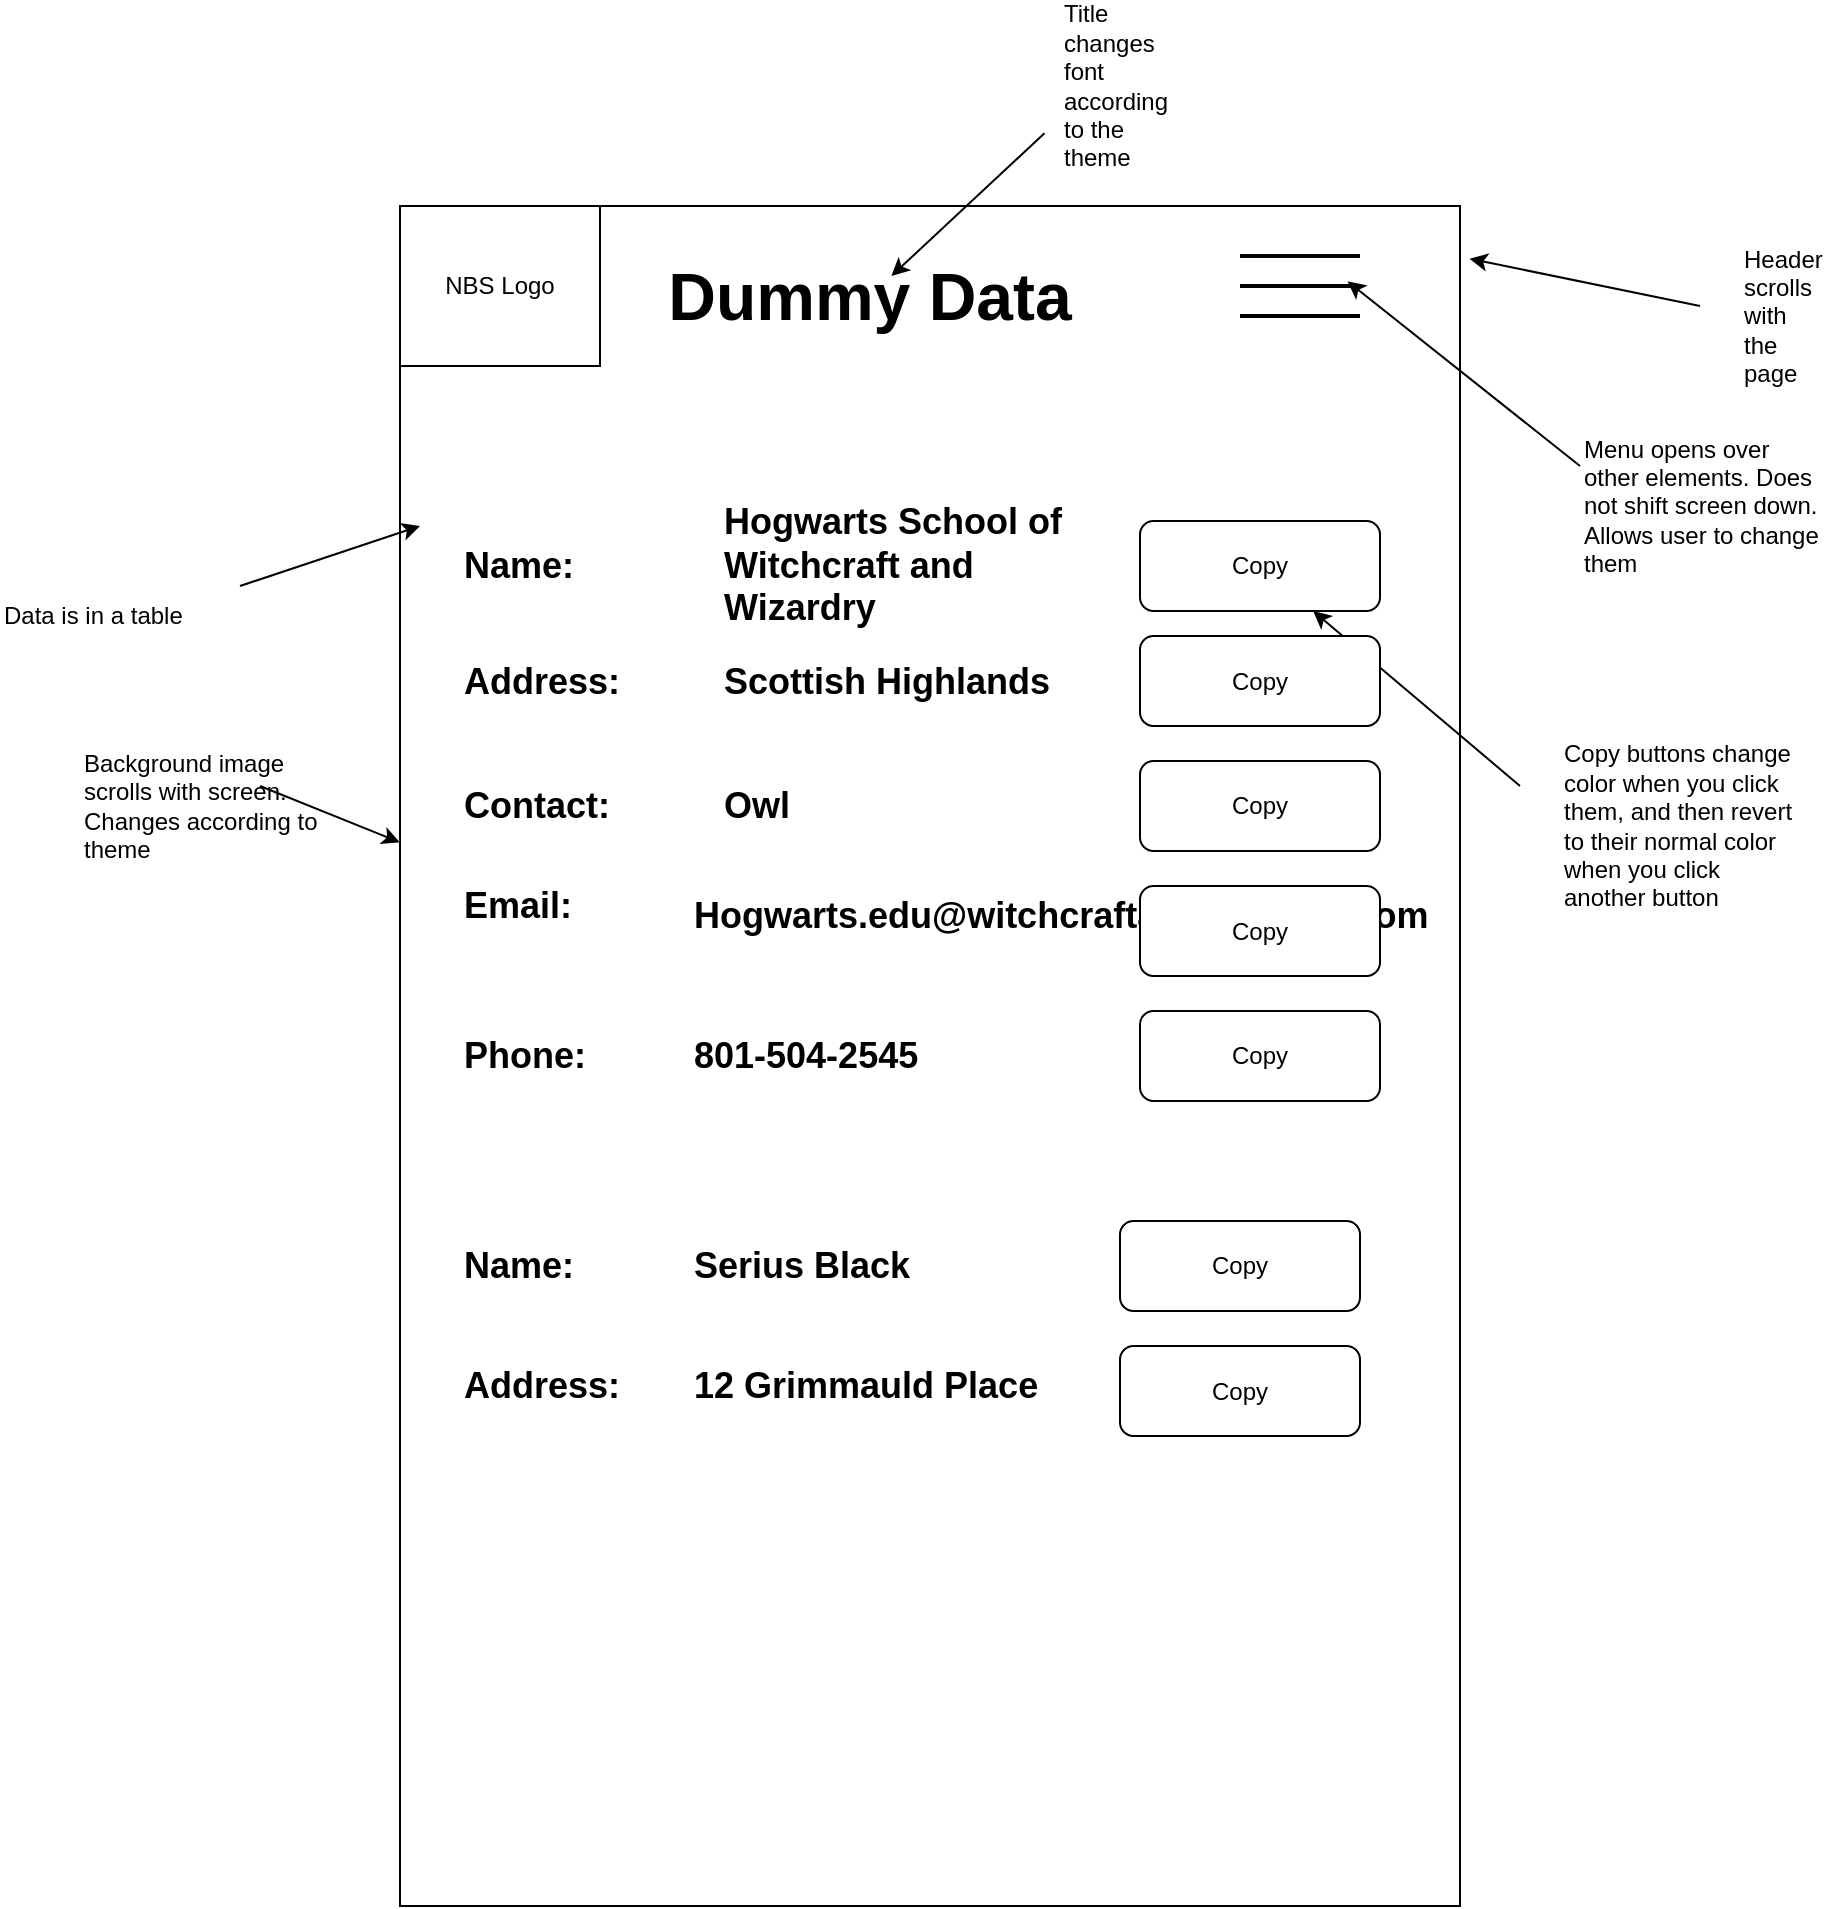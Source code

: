 <mxfile version="15.2.9" type="device"><diagram id="vORQ3rp03dANh9VDZgmN" name="Mobile"><mxGraphModel dx="1570" dy="2176" grid="1" gridSize="10" guides="1" tooltips="1" connect="1" arrows="1" fold="1" page="1" pageScale="1" pageWidth="850" pageHeight="1100" math="0" shadow="0"><root><mxCell id="0"/><mxCell id="1" parent="0"/><mxCell id="X9KxVY02DDAx6lTlEfuN-4" value="" style="rounded=0;whiteSpace=wrap;html=1;" vertex="1" parent="1"><mxGeometry x="160" y="90" width="530" height="850" as="geometry"/></mxCell><mxCell id="X9KxVY02DDAx6lTlEfuN-6" value="NBS Logo" style="rounded=0;whiteSpace=wrap;html=1;" vertex="1" parent="1"><mxGeometry x="160" y="90" width="100" height="80" as="geometry"/></mxCell><mxCell id="X9KxVY02DDAx6lTlEfuN-7" value="&lt;h1&gt;&lt;font style=&quot;font-size: 33px&quot;&gt;Dummy Data&lt;/font&gt;&lt;/h1&gt;" style="text;html=1;strokeColor=none;fillColor=none;align=center;verticalAlign=middle;whiteSpace=wrap;rounded=0;" vertex="1" parent="1"><mxGeometry x="280" y="125" width="230" height="20" as="geometry"/></mxCell><mxCell id="X9KxVY02DDAx6lTlEfuN-8" value="" style="line;strokeWidth=2;html=1;" vertex="1" parent="1"><mxGeometry x="580" y="110" width="60" height="10" as="geometry"/></mxCell><mxCell id="X9KxVY02DDAx6lTlEfuN-9" value="" style="line;strokeWidth=2;html=1;" vertex="1" parent="1"><mxGeometry x="580" y="125" width="60" height="10" as="geometry"/></mxCell><mxCell id="X9KxVY02DDAx6lTlEfuN-10" value="" style="line;strokeWidth=2;html=1;" vertex="1" parent="1"><mxGeometry x="580" y="140" width="60" height="10" as="geometry"/></mxCell><mxCell id="X9KxVY02DDAx6lTlEfuN-11" value="" style="endArrow=classic;html=1;entryX=1.009;entryY=0.031;entryDx=0;entryDy=0;entryPerimeter=0;" edge="1" parent="1" target="X9KxVY02DDAx6lTlEfuN-4"><mxGeometry width="50" height="50" relative="1" as="geometry"><mxPoint x="810" y="140" as="sourcePoint"/><mxPoint x="860" y="90" as="targetPoint"/></mxGeometry></mxCell><mxCell id="X9KxVY02DDAx6lTlEfuN-12" value="Header scrolls with the page" style="text;html=1;strokeColor=none;fillColor=none;align=left;verticalAlign=middle;whiteSpace=wrap;rounded=0;" vertex="1" parent="1"><mxGeometry x="830" y="135" width="40" height="20" as="geometry"/></mxCell><mxCell id="X9KxVY02DDAx6lTlEfuN-13" value="Title changes font according to the theme" style="text;html=1;strokeColor=none;fillColor=none;align=left;verticalAlign=middle;whiteSpace=wrap;rounded=0;" vertex="1" parent="1"><mxGeometry x="490" y="20" width="40" height="20" as="geometry"/></mxCell><mxCell id="X9KxVY02DDAx6lTlEfuN-14" value="" style="endArrow=classic;html=1;" edge="1" parent="1" target="X9KxVY02DDAx6lTlEfuN-7"><mxGeometry width="50" height="50" relative="1" as="geometry"><mxPoint x="482.23" y="53.65" as="sourcePoint"/><mxPoint x="367" y="30.0" as="targetPoint"/></mxGeometry></mxCell><mxCell id="X9KxVY02DDAx6lTlEfuN-15" value="Menu opens over other elements. Does not shift screen down. Allows user to change them" style="text;html=1;strokeColor=none;fillColor=none;align=left;verticalAlign=middle;whiteSpace=wrap;rounded=0;" vertex="1" parent="1"><mxGeometry x="750" y="230" width="120" height="20" as="geometry"/></mxCell><mxCell id="X9KxVY02DDAx6lTlEfuN-16" value="" style="endArrow=classic;html=1;entryX=0.896;entryY=0.268;entryDx=0;entryDy=0;entryPerimeter=0;" edge="1" parent="1" target="X9KxVY02DDAx6lTlEfuN-9"><mxGeometry width="50" height="50" relative="1" as="geometry"><mxPoint x="750" y="220" as="sourcePoint"/><mxPoint x="760" y="160" as="targetPoint"/></mxGeometry></mxCell><mxCell id="X9KxVY02DDAx6lTlEfuN-21" value="&lt;h2&gt;Hogwarts School of Witchcraft and Wizardry&lt;/h2&gt;" style="text;html=1;strokeColor=none;fillColor=none;align=left;verticalAlign=middle;whiteSpace=wrap;rounded=0;" vertex="1" parent="1"><mxGeometry x="320" y="260" width="190" height="20" as="geometry"/></mxCell><mxCell id="X9KxVY02DDAx6lTlEfuN-22" value="Background image scrolls with screen. Changes according to theme" style="text;html=1;strokeColor=none;fillColor=none;align=left;verticalAlign=middle;whiteSpace=wrap;rounded=0;" vertex="1" parent="1"><mxGeometry y="380" width="120" height="20" as="geometry"/></mxCell><mxCell id="X9KxVY02DDAx6lTlEfuN-23" value="" style="endArrow=classic;html=1;exitX=0.75;exitY=0;exitDx=0;exitDy=0;" edge="1" parent="1" source="X9KxVY02DDAx6lTlEfuN-22" target="X9KxVY02DDAx6lTlEfuN-4"><mxGeometry width="50" height="50" relative="1" as="geometry"><mxPoint x="136.24" y="362.32" as="sourcePoint"/><mxPoint x="20.0" y="270.0" as="targetPoint"/></mxGeometry></mxCell><mxCell id="X9KxVY02DDAx6lTlEfuN-24" value="Copy" style="rounded=1;whiteSpace=wrap;html=1;" vertex="1" parent="1"><mxGeometry x="530" y="247.5" width="120" height="45" as="geometry"/></mxCell><mxCell id="X9KxVY02DDAx6lTlEfuN-25" value="" style="endArrow=classic;html=1;" edge="1" parent="1" target="X9KxVY02DDAx6lTlEfuN-24"><mxGeometry width="50" height="50" relative="1" as="geometry"><mxPoint x="720" y="380" as="sourcePoint"/><mxPoint x="770" y="330" as="targetPoint"/></mxGeometry></mxCell><mxCell id="X9KxVY02DDAx6lTlEfuN-26" value="Copy buttons change color when you click them, and then revert to their normal color when you click another button" style="text;html=1;strokeColor=none;fillColor=none;align=left;verticalAlign=middle;whiteSpace=wrap;rounded=0;" vertex="1" parent="1"><mxGeometry x="740" y="390" width="120" height="20" as="geometry"/></mxCell><mxCell id="X9KxVY02DDAx6lTlEfuN-54" value="&lt;h2&gt;Name:&lt;/h2&gt;" style="text;html=1;strokeColor=none;fillColor=none;align=left;verticalAlign=middle;whiteSpace=wrap;rounded=0;" vertex="1" parent="1"><mxGeometry x="190" y="260" width="70" height="20" as="geometry"/></mxCell><mxCell id="X9KxVY02DDAx6lTlEfuN-55" value="&lt;h2&gt;Address:&lt;/h2&gt;" style="text;html=1;strokeColor=none;fillColor=none;align=left;verticalAlign=middle;whiteSpace=wrap;rounded=0;" vertex="1" parent="1"><mxGeometry x="190" y="317.5" width="70" height="20" as="geometry"/></mxCell><mxCell id="X9KxVY02DDAx6lTlEfuN-57" value="&lt;h2&gt;Scottish Highlands&lt;/h2&gt;" style="text;html=1;strokeColor=none;fillColor=none;align=left;verticalAlign=middle;whiteSpace=wrap;rounded=0;" vertex="1" parent="1"><mxGeometry x="320" y="317.5" width="190" height="20" as="geometry"/></mxCell><mxCell id="X9KxVY02DDAx6lTlEfuN-58" value="Copy" style="rounded=1;whiteSpace=wrap;html=1;" vertex="1" parent="1"><mxGeometry x="530" y="305" width="120" height="45" as="geometry"/></mxCell><mxCell id="X9KxVY02DDAx6lTlEfuN-59" value="&lt;h2&gt;Contact:&lt;/h2&gt;" style="text;html=1;strokeColor=none;fillColor=none;align=left;verticalAlign=middle;whiteSpace=wrap;rounded=0;" vertex="1" parent="1"><mxGeometry x="190" y="380" width="70" height="20" as="geometry"/></mxCell><mxCell id="X9KxVY02DDAx6lTlEfuN-60" value="&lt;h2&gt;Owl&lt;/h2&gt;" style="text;html=1;strokeColor=none;fillColor=none;align=left;verticalAlign=middle;whiteSpace=wrap;rounded=0;" vertex="1" parent="1"><mxGeometry x="320" y="380" width="190" height="20" as="geometry"/></mxCell><mxCell id="X9KxVY02DDAx6lTlEfuN-62" value="Copy" style="rounded=1;whiteSpace=wrap;html=1;" vertex="1" parent="1"><mxGeometry x="530" y="367.5" width="120" height="45" as="geometry"/></mxCell><mxCell id="X9KxVY02DDAx6lTlEfuN-63" value="&lt;h2&gt;Email:&lt;/h2&gt;" style="text;html=1;strokeColor=none;fillColor=none;align=left;verticalAlign=middle;whiteSpace=wrap;rounded=0;" vertex="1" parent="1"><mxGeometry x="190" y="430" width="70" height="20" as="geometry"/></mxCell><mxCell id="X9KxVY02DDAx6lTlEfuN-65" value="&lt;h2&gt;Hogwarts.edu@witchcraftandwizardry.com&lt;/h2&gt;" style="text;html=1;strokeColor=none;fillColor=none;align=left;verticalAlign=middle;whiteSpace=wrap;rounded=0;" vertex="1" parent="1"><mxGeometry x="305" y="410" width="120" height="70" as="geometry"/></mxCell><mxCell id="X9KxVY02DDAx6lTlEfuN-67" value="Copy" style="rounded=1;whiteSpace=wrap;html=1;" vertex="1" parent="1"><mxGeometry x="530" y="430" width="120" height="45" as="geometry"/></mxCell><mxCell id="X9KxVY02DDAx6lTlEfuN-68" value="" style="endArrow=classic;html=1;" edge="1" parent="1"><mxGeometry width="50" height="50" relative="1" as="geometry"><mxPoint x="80" y="280" as="sourcePoint"/><mxPoint x="170" y="250" as="targetPoint"/></mxGeometry></mxCell><mxCell id="X9KxVY02DDAx6lTlEfuN-69" value="Data is in a table" style="text;html=1;strokeColor=none;fillColor=none;align=left;verticalAlign=middle;whiteSpace=wrap;rounded=0;" vertex="1" parent="1"><mxGeometry x="-40" y="285" width="120" height="20" as="geometry"/></mxCell><mxCell id="X9KxVY02DDAx6lTlEfuN-71" value="&lt;h2&gt;Phone:&lt;/h2&gt;" style="text;html=1;strokeColor=none;fillColor=none;align=left;verticalAlign=middle;whiteSpace=wrap;rounded=0;" vertex="1" parent="1"><mxGeometry x="190" y="505" width="70" height="20" as="geometry"/></mxCell><mxCell id="X9KxVY02DDAx6lTlEfuN-72" value="&lt;h2&gt;801-504-2545&lt;/h2&gt;" style="text;html=1;strokeColor=none;fillColor=none;align=left;verticalAlign=middle;whiteSpace=wrap;rounded=0;" vertex="1" parent="1"><mxGeometry x="305" y="480" width="120" height="70" as="geometry"/></mxCell><mxCell id="X9KxVY02DDAx6lTlEfuN-73" value="Copy" style="rounded=1;whiteSpace=wrap;html=1;" vertex="1" parent="1"><mxGeometry x="530" y="492.5" width="120" height="45" as="geometry"/></mxCell><mxCell id="X9KxVY02DDAx6lTlEfuN-74" value="&lt;h2&gt;Name:&lt;/h2&gt;" style="text;html=1;strokeColor=none;fillColor=none;align=left;verticalAlign=middle;whiteSpace=wrap;rounded=0;" vertex="1" parent="1"><mxGeometry x="190" y="610" width="70" height="20" as="geometry"/></mxCell><mxCell id="X9KxVY02DDAx6lTlEfuN-75" value="&lt;h2&gt;Serius Black&lt;/h2&gt;" style="text;html=1;strokeColor=none;fillColor=none;align=left;verticalAlign=middle;whiteSpace=wrap;rounded=0;" vertex="1" parent="1"><mxGeometry x="305" y="610" width="190" height="20" as="geometry"/></mxCell><mxCell id="X9KxVY02DDAx6lTlEfuN-77" value="Copy" style="rounded=1;whiteSpace=wrap;html=1;" vertex="1" parent="1"><mxGeometry x="520" y="597.5" width="120" height="45" as="geometry"/></mxCell><mxCell id="X9KxVY02DDAx6lTlEfuN-78" value="&lt;h2&gt;Address:&lt;/h2&gt;" style="text;html=1;strokeColor=none;fillColor=none;align=left;verticalAlign=middle;whiteSpace=wrap;rounded=0;" vertex="1" parent="1"><mxGeometry x="190" y="670" width="70" height="20" as="geometry"/></mxCell><mxCell id="X9KxVY02DDAx6lTlEfuN-80" value="&lt;h2&gt;12 Grimmauld Place&lt;/h2&gt;" style="text;html=1;strokeColor=none;fillColor=none;align=left;verticalAlign=middle;whiteSpace=wrap;rounded=0;" vertex="1" parent="1"><mxGeometry x="305" y="670" width="190" height="20" as="geometry"/></mxCell><mxCell id="X9KxVY02DDAx6lTlEfuN-81" value="Copy" style="rounded=1;whiteSpace=wrap;html=1;" vertex="1" parent="1"><mxGeometry x="520" y="660" width="120" height="45" as="geometry"/></mxCell></root></mxGraphModel></diagram></mxfile>